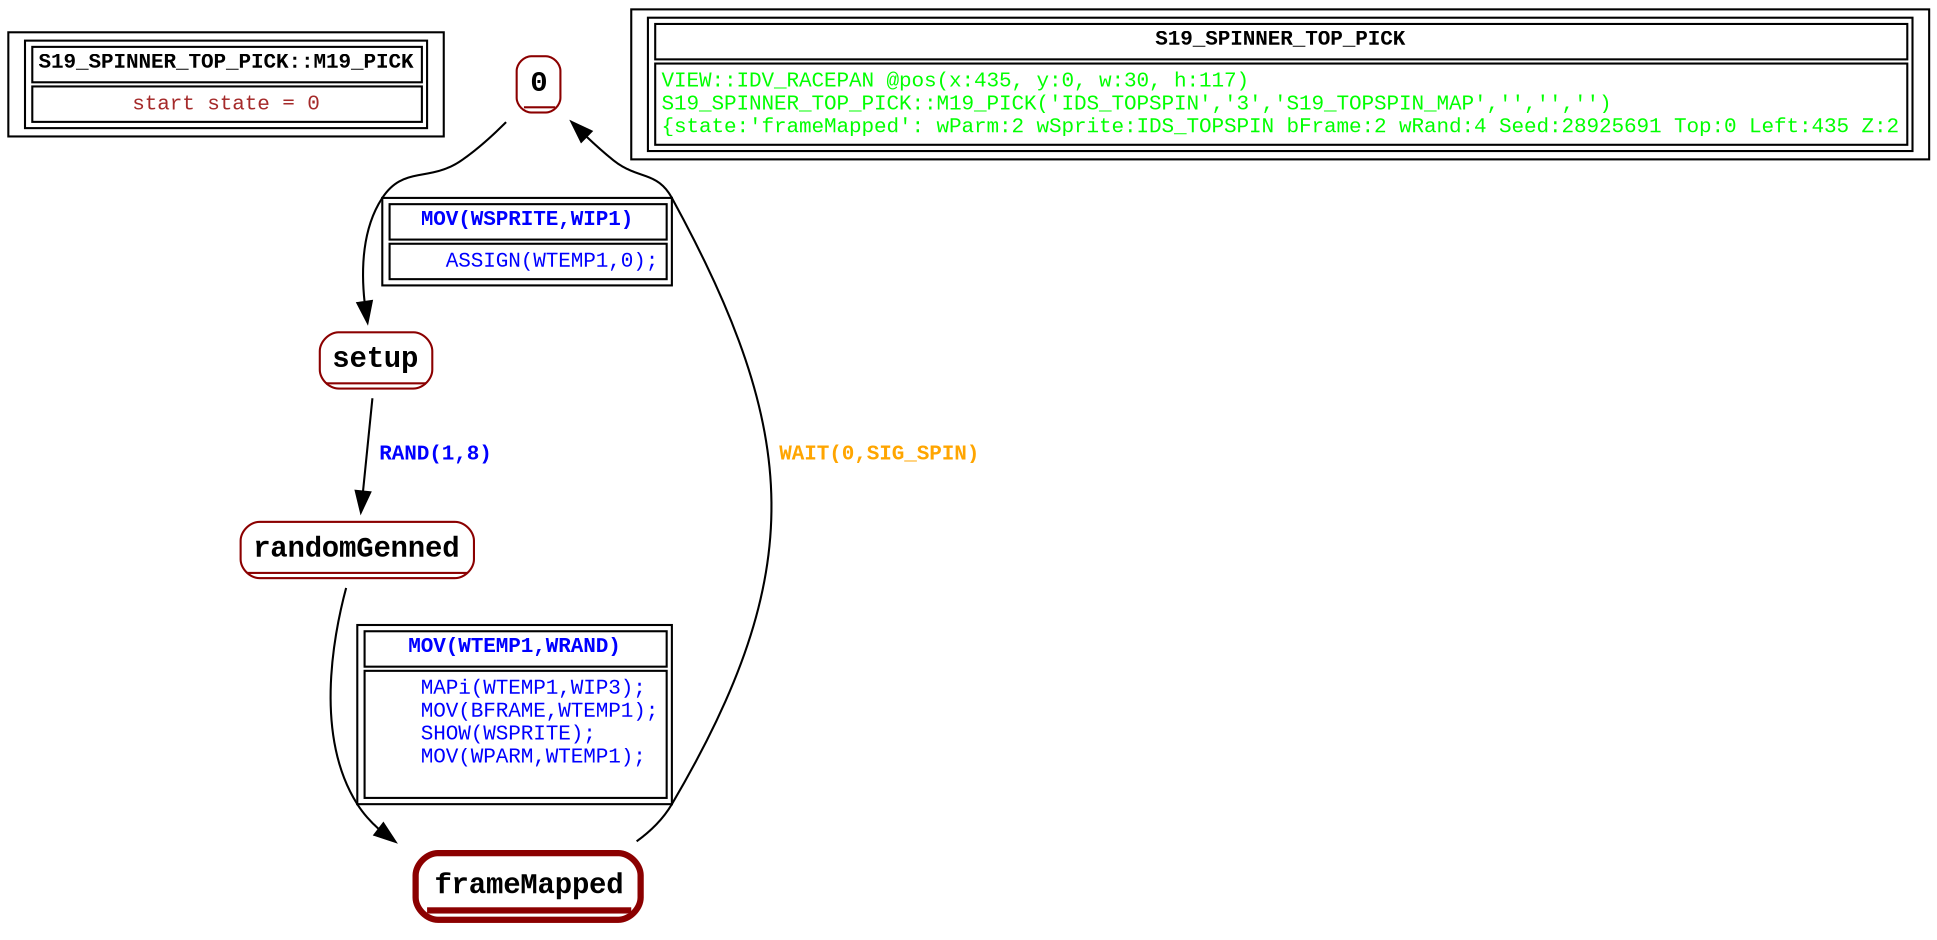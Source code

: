 digraph Automaton {
 fontname="Courier New"
	node [shape=oval, fontname="Courier New"];
	filename[shape = record, fontsize=10, label=< <table border="1"><tr><td><b>S19_SPINNER_TOP_PICK::M19_PICK<br align="left"/></b></td></tr>
<tr><td><font point-size="10" color ="brown">start state = 0<br align="left"/></font></td></tr></table>>
];
	0[shape = none, fontsize=14, label=< <table border="1" color="darkred" style="rounded"><tr><td sides="b"><b>0<br align="left"/></b></td></tr>
</table>>];
"0" -> "setup" [fontcolor=blue,fontsize=10,fontname="Courier New", label=< <table border="1"><tr><td><b>MOV(WSPRITE,WIP1)<br align="left"/></b></td></tr>
<tr><td><font point-size="10" color ="blue">    ASSIGN(WTEMP1,0);<br align="left"/></font></td></tr></table>>
];
	frameMapped[shape = none, fontsize=14, label=< <table border="3" color="darkred" style="rounded"><tr><td sides="b"><b>frameMapped<br align="left"/></b></td></tr>
</table>>];
"frameMapped" -> "0" [fontcolor=orange,fontsize=10,fontname="Courier New", label=< <table border="0"><tr><td><b>WAIT(0,SIG_SPIN)<br align="left"/></b></td></tr>
</table>>
];
	randomGenned[shape = none, fontsize=14, label=< <table border="1" color="darkred" style="rounded"><tr><td sides="b"><b>randomGenned<br align="left"/></b></td></tr>
</table>>];
"randomGenned" -> "frameMapped" [fontcolor=blue,fontsize=10,fontname="Courier New", label=< <table border="1"><tr><td><b>MOV(WTEMP1,WRAND)<br align="left"/></b></td></tr>
<tr><td><font point-size="10" color ="blue">    MAPi(WTEMP1,WIP3);<br align="left"/>    MOV(BFRAME,WTEMP1);<br align="left"/>    SHOW(WSPRITE);<br align="left"/>    MOV(WPARM,WTEMP1);<br align="left"/>   <br align="left"/></font></td></tr></table>>
];
	setup[shape = none, fontsize=14, label=< <table border="1" color="darkred" style="rounded"><tr><td sides="b"><b>setup<br align="left"/></b></td></tr>
</table>>];
"setup" -> "randomGenned" [fontcolor=blue,fontsize=10,fontname="Courier New", label=< <table border="0"><tr><td><b>RAND(1,8)<br align="left"/></b></td></tr>
</table>>
];
	status[shape = record, fontsize=10, label=< <table border="1"><tr><td><b>S19_SPINNER_TOP_PICK<br align="left"/></b></td></tr>
<tr><td><font point-size="10" color ="green">VIEW::IDV_RACEPAN @pos(x:435, y:0, w:30, h:117)<br align="left"/>S19_SPINNER_TOP_PICK::M19_PICK(&apos;IDS_TOPSPIN&apos;,&apos;3&apos;,&apos;S19_TOPSPIN_MAP&apos;,&apos;&apos;,&apos;&apos;,&apos;&apos;)<br align="left"/>			&#123;state:&apos;frameMapped&apos;: wParm:2 wSprite:IDS_TOPSPIN bFrame:2 wRand:4 Seed:28925691 Top:0 Left:435 Z:2<br align="left"/></font></td></tr></table>>
];
}
